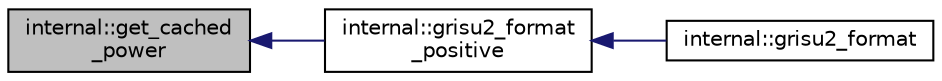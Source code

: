 digraph "internal::get_cached_power"
{
  edge [fontname="Helvetica",fontsize="10",labelfontname="Helvetica",labelfontsize="10"];
  node [fontname="Helvetica",fontsize="10",shape=record];
  rankdir="LR";
  Node1 [label="internal::get_cached\l_power",height=0.2,width=0.4,color="black", fillcolor="grey75", style="filled" fontcolor="black"];
  Node1 -> Node2 [dir="back",color="midnightblue",fontsize="10",style="solid",fontname="Helvetica"];
  Node2 [label="internal::grisu2_format\l_positive",height=0.2,width=0.4,color="black", fillcolor="white", style="filled",URL="$namespaceinternal.html#a9d00cd50e0601444d3f6a15cbf08ca74"];
  Node2 -> Node3 [dir="back",color="midnightblue",fontsize="10",style="solid",fontname="Helvetica"];
  Node3 [label="internal::grisu2_format",height=0.2,width=0.4,color="black", fillcolor="white", style="filled",URL="$namespaceinternal.html#a4abf462ca51ab4e37683b0ae29806958"];
}
